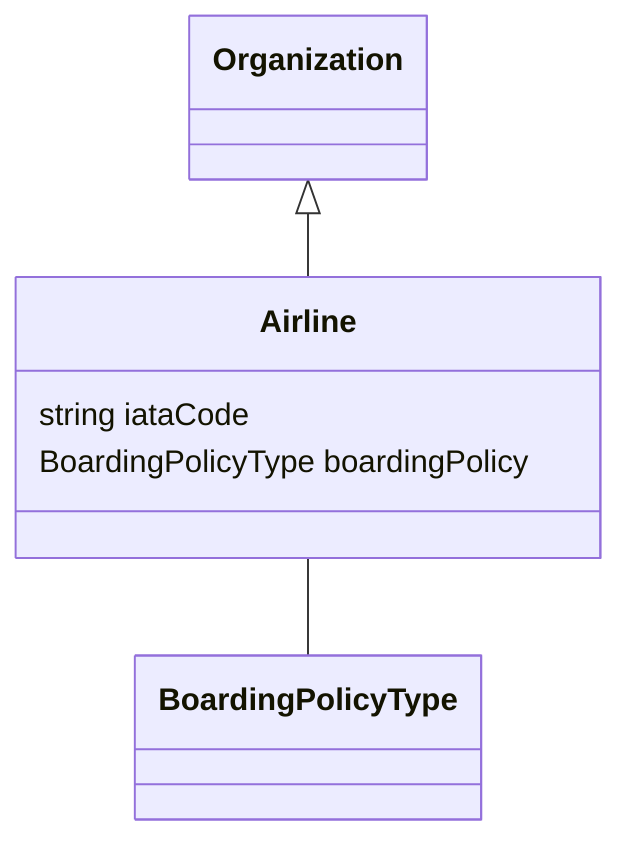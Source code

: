 classDiagram
  Airline -- BoardingPolicyType


Organization <|-- Airline
class Airline {

  string iataCode
  BoardingPolicyType boardingPolicy

}